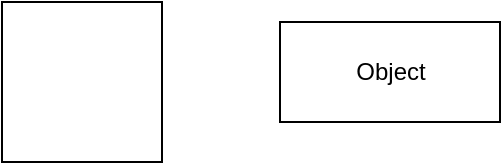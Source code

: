 <mxfile version="15.9.6" type="github">
  <diagram id="EtHDKK9Hvq3mJClcGQFY" name="Page-1">
    <mxGraphModel dx="1422" dy="773" grid="1" gridSize="10" guides="1" tooltips="1" connect="1" arrows="1" fold="1" page="1" pageScale="1" pageWidth="827" pageHeight="1169" math="0" shadow="0">
      <root>
        <mxCell id="0" />
        <mxCell id="1" parent="0" />
        <mxCell id="8rJAuK-6nTp80D0Q_2Jy-1" value="" style="whiteSpace=wrap;html=1;aspect=fixed;" vertex="1" parent="1">
          <mxGeometry x="220" y="240" width="80" height="80" as="geometry" />
        </mxCell>
        <mxCell id="8rJAuK-6nTp80D0Q_2Jy-2" value="Object" style="html=1;" vertex="1" parent="1">
          <mxGeometry x="359" y="250" width="110" height="50" as="geometry" />
        </mxCell>
      </root>
    </mxGraphModel>
  </diagram>
</mxfile>
